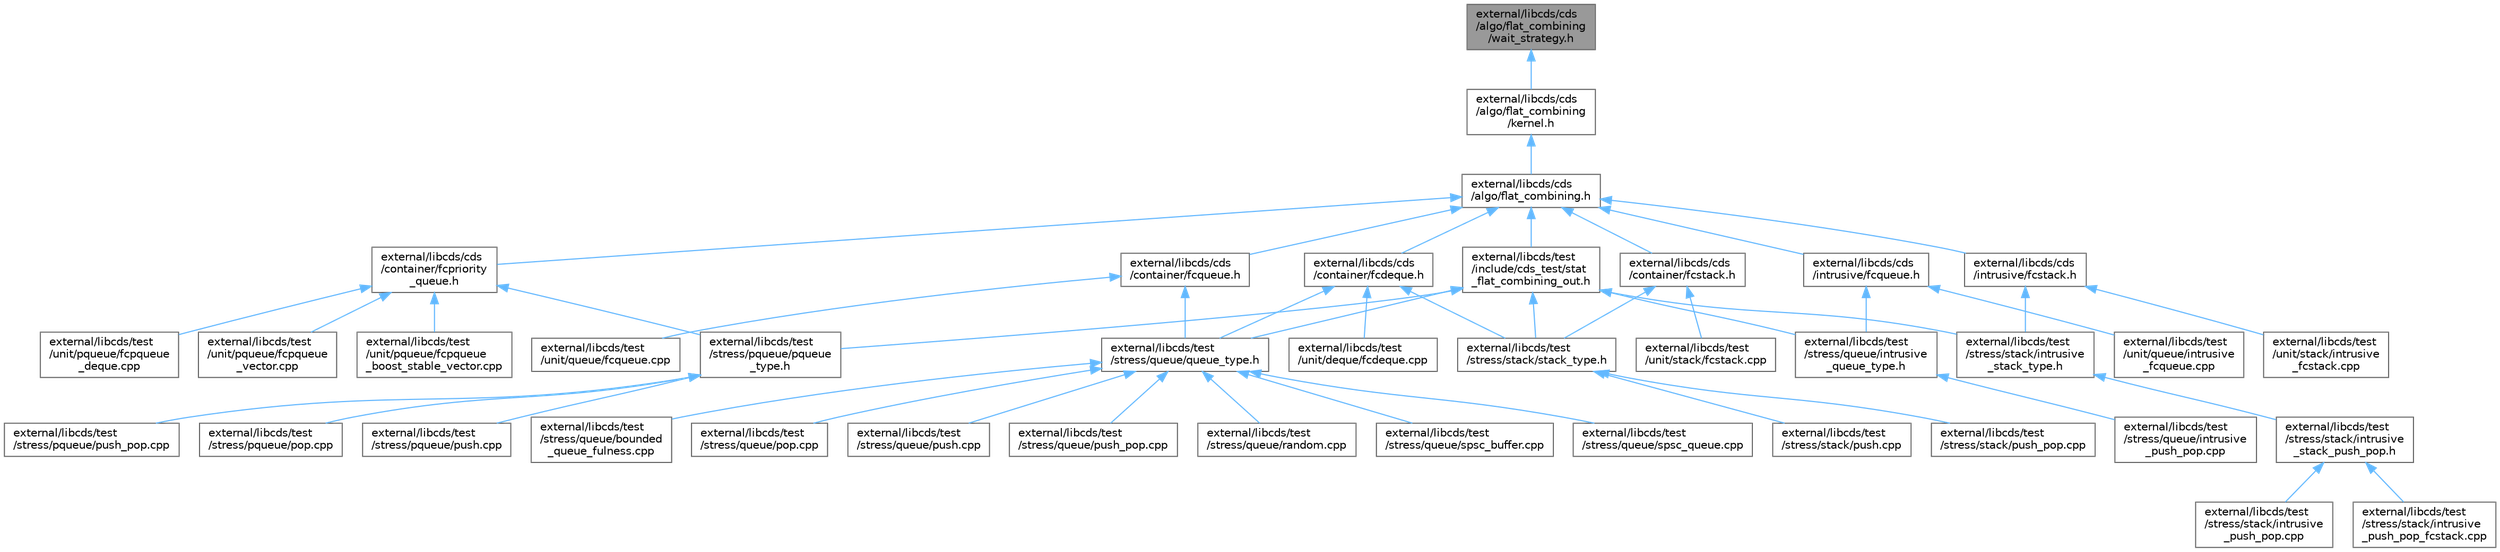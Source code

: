 digraph "external/libcds/cds/algo/flat_combining/wait_strategy.h"
{
 // LATEX_PDF_SIZE
  bgcolor="transparent";
  edge [fontname=Helvetica,fontsize=10,labelfontname=Helvetica,labelfontsize=10];
  node [fontname=Helvetica,fontsize=10,shape=box,height=0.2,width=0.4];
  Node1 [id="Node000001",label="external/libcds/cds\l/algo/flat_combining\l/wait_strategy.h",height=0.2,width=0.4,color="gray40", fillcolor="grey60", style="filled", fontcolor="black",tooltip=" "];
  Node1 -> Node2 [id="edge1_Node000001_Node000002",dir="back",color="steelblue1",style="solid",tooltip=" "];
  Node2 [id="Node000002",label="external/libcds/cds\l/algo/flat_combining\l/kernel.h",height=0.2,width=0.4,color="grey40", fillcolor="white", style="filled",URL="$libcds_2cds_2algo_2flat__combining_2kernel_8h.html",tooltip=" "];
  Node2 -> Node3 [id="edge2_Node000002_Node000003",dir="back",color="steelblue1",style="solid",tooltip=" "];
  Node3 [id="Node000003",label="external/libcds/cds\l/algo/flat_combining.h",height=0.2,width=0.4,color="grey40", fillcolor="white", style="filled",URL="$flat__combining_8h.html",tooltip=" "];
  Node3 -> Node4 [id="edge3_Node000003_Node000004",dir="back",color="steelblue1",style="solid",tooltip=" "];
  Node4 [id="Node000004",label="external/libcds/cds\l/container/fcdeque.h",height=0.2,width=0.4,color="grey40", fillcolor="white", style="filled",URL="$fcdeque_8h.html",tooltip=" "];
  Node4 -> Node5 [id="edge4_Node000004_Node000005",dir="back",color="steelblue1",style="solid",tooltip=" "];
  Node5 [id="Node000005",label="external/libcds/test\l/stress/queue/queue_type.h",height=0.2,width=0.4,color="grey40", fillcolor="white", style="filled",URL="$queue__type_8h.html",tooltip=" "];
  Node5 -> Node6 [id="edge5_Node000005_Node000006",dir="back",color="steelblue1",style="solid",tooltip=" "];
  Node6 [id="Node000006",label="external/libcds/test\l/stress/queue/bounded\l_queue_fulness.cpp",height=0.2,width=0.4,color="grey40", fillcolor="white", style="filled",URL="$bounded__queue__fulness_8cpp.html",tooltip=" "];
  Node5 -> Node7 [id="edge6_Node000005_Node000007",dir="back",color="steelblue1",style="solid",tooltip=" "];
  Node7 [id="Node000007",label="external/libcds/test\l/stress/queue/pop.cpp",height=0.2,width=0.4,color="grey40", fillcolor="white", style="filled",URL="$queue_2pop_8cpp.html",tooltip=" "];
  Node5 -> Node8 [id="edge7_Node000005_Node000008",dir="back",color="steelblue1",style="solid",tooltip=" "];
  Node8 [id="Node000008",label="external/libcds/test\l/stress/queue/push.cpp",height=0.2,width=0.4,color="grey40", fillcolor="white", style="filled",URL="$queue_2push_8cpp.html",tooltip=" "];
  Node5 -> Node9 [id="edge8_Node000005_Node000009",dir="back",color="steelblue1",style="solid",tooltip=" "];
  Node9 [id="Node000009",label="external/libcds/test\l/stress/queue/push_pop.cpp",height=0.2,width=0.4,color="grey40", fillcolor="white", style="filled",URL="$queue_2push__pop_8cpp.html",tooltip=" "];
  Node5 -> Node10 [id="edge9_Node000005_Node000010",dir="back",color="steelblue1",style="solid",tooltip=" "];
  Node10 [id="Node000010",label="external/libcds/test\l/stress/queue/random.cpp",height=0.2,width=0.4,color="grey40", fillcolor="white", style="filled",URL="$random_8cpp.html",tooltip=" "];
  Node5 -> Node11 [id="edge10_Node000005_Node000011",dir="back",color="steelblue1",style="solid",tooltip=" "];
  Node11 [id="Node000011",label="external/libcds/test\l/stress/queue/spsc_buffer.cpp",height=0.2,width=0.4,color="grey40", fillcolor="white", style="filled",URL="$spsc__buffer_8cpp.html",tooltip=" "];
  Node5 -> Node12 [id="edge11_Node000005_Node000012",dir="back",color="steelblue1",style="solid",tooltip=" "];
  Node12 [id="Node000012",label="external/libcds/test\l/stress/queue/spsc_queue.cpp",height=0.2,width=0.4,color="grey40", fillcolor="white", style="filled",URL="$spsc__queue_8cpp.html",tooltip=" "];
  Node4 -> Node13 [id="edge12_Node000004_Node000013",dir="back",color="steelblue1",style="solid",tooltip=" "];
  Node13 [id="Node000013",label="external/libcds/test\l/stress/stack/stack_type.h",height=0.2,width=0.4,color="grey40", fillcolor="white", style="filled",URL="$stack__type_8h.html",tooltip=" "];
  Node13 -> Node14 [id="edge13_Node000013_Node000014",dir="back",color="steelblue1",style="solid",tooltip=" "];
  Node14 [id="Node000014",label="external/libcds/test\l/stress/stack/push.cpp",height=0.2,width=0.4,color="grey40", fillcolor="white", style="filled",URL="$stack_2push_8cpp.html",tooltip=" "];
  Node13 -> Node15 [id="edge14_Node000013_Node000015",dir="back",color="steelblue1",style="solid",tooltip=" "];
  Node15 [id="Node000015",label="external/libcds/test\l/stress/stack/push_pop.cpp",height=0.2,width=0.4,color="grey40", fillcolor="white", style="filled",URL="$stack_2push__pop_8cpp.html",tooltip=" "];
  Node4 -> Node16 [id="edge15_Node000004_Node000016",dir="back",color="steelblue1",style="solid",tooltip=" "];
  Node16 [id="Node000016",label="external/libcds/test\l/unit/deque/fcdeque.cpp",height=0.2,width=0.4,color="grey40", fillcolor="white", style="filled",URL="$fcdeque_8cpp.html",tooltip=" "];
  Node3 -> Node17 [id="edge16_Node000003_Node000017",dir="back",color="steelblue1",style="solid",tooltip=" "];
  Node17 [id="Node000017",label="external/libcds/cds\l/container/fcpriority\l_queue.h",height=0.2,width=0.4,color="grey40", fillcolor="white", style="filled",URL="$fcpriority__queue_8h.html",tooltip=" "];
  Node17 -> Node18 [id="edge17_Node000017_Node000018",dir="back",color="steelblue1",style="solid",tooltip=" "];
  Node18 [id="Node000018",label="external/libcds/test\l/stress/pqueue/pqueue\l_type.h",height=0.2,width=0.4,color="grey40", fillcolor="white", style="filled",URL="$pqueue__type_8h.html",tooltip=" "];
  Node18 -> Node19 [id="edge18_Node000018_Node000019",dir="back",color="steelblue1",style="solid",tooltip=" "];
  Node19 [id="Node000019",label="external/libcds/test\l/stress/pqueue/pop.cpp",height=0.2,width=0.4,color="grey40", fillcolor="white", style="filled",URL="$pqueue_2pop_8cpp.html",tooltip=" "];
  Node18 -> Node20 [id="edge19_Node000018_Node000020",dir="back",color="steelblue1",style="solid",tooltip=" "];
  Node20 [id="Node000020",label="external/libcds/test\l/stress/pqueue/push.cpp",height=0.2,width=0.4,color="grey40", fillcolor="white", style="filled",URL="$pqueue_2push_8cpp.html",tooltip=" "];
  Node18 -> Node21 [id="edge20_Node000018_Node000021",dir="back",color="steelblue1",style="solid",tooltip=" "];
  Node21 [id="Node000021",label="external/libcds/test\l/stress/pqueue/push_pop.cpp",height=0.2,width=0.4,color="grey40", fillcolor="white", style="filled",URL="$pqueue_2push__pop_8cpp.html",tooltip=" "];
  Node17 -> Node22 [id="edge21_Node000017_Node000022",dir="back",color="steelblue1",style="solid",tooltip=" "];
  Node22 [id="Node000022",label="external/libcds/test\l/unit/pqueue/fcpqueue\l_boost_stable_vector.cpp",height=0.2,width=0.4,color="grey40", fillcolor="white", style="filled",URL="$fcpqueue__boost__stable__vector_8cpp.html",tooltip=" "];
  Node17 -> Node23 [id="edge22_Node000017_Node000023",dir="back",color="steelblue1",style="solid",tooltip=" "];
  Node23 [id="Node000023",label="external/libcds/test\l/unit/pqueue/fcpqueue\l_deque.cpp",height=0.2,width=0.4,color="grey40", fillcolor="white", style="filled",URL="$fcpqueue__deque_8cpp.html",tooltip=" "];
  Node17 -> Node24 [id="edge23_Node000017_Node000024",dir="back",color="steelblue1",style="solid",tooltip=" "];
  Node24 [id="Node000024",label="external/libcds/test\l/unit/pqueue/fcpqueue\l_vector.cpp",height=0.2,width=0.4,color="grey40", fillcolor="white", style="filled",URL="$fcpqueue__vector_8cpp.html",tooltip=" "];
  Node3 -> Node25 [id="edge24_Node000003_Node000025",dir="back",color="steelblue1",style="solid",tooltip=" "];
  Node25 [id="Node000025",label="external/libcds/cds\l/container/fcqueue.h",height=0.2,width=0.4,color="grey40", fillcolor="white", style="filled",URL="$container_2fcqueue_8h.html",tooltip=" "];
  Node25 -> Node5 [id="edge25_Node000025_Node000005",dir="back",color="steelblue1",style="solid",tooltip=" "];
  Node25 -> Node26 [id="edge26_Node000025_Node000026",dir="back",color="steelblue1",style="solid",tooltip=" "];
  Node26 [id="Node000026",label="external/libcds/test\l/unit/queue/fcqueue.cpp",height=0.2,width=0.4,color="grey40", fillcolor="white", style="filled",URL="$fcqueue_8cpp.html",tooltip=" "];
  Node3 -> Node27 [id="edge27_Node000003_Node000027",dir="back",color="steelblue1",style="solid",tooltip=" "];
  Node27 [id="Node000027",label="external/libcds/cds\l/container/fcstack.h",height=0.2,width=0.4,color="grey40", fillcolor="white", style="filled",URL="$container_2fcstack_8h.html",tooltip=" "];
  Node27 -> Node13 [id="edge28_Node000027_Node000013",dir="back",color="steelblue1",style="solid",tooltip=" "];
  Node27 -> Node28 [id="edge29_Node000027_Node000028",dir="back",color="steelblue1",style="solid",tooltip=" "];
  Node28 [id="Node000028",label="external/libcds/test\l/unit/stack/fcstack.cpp",height=0.2,width=0.4,color="grey40", fillcolor="white", style="filled",URL="$fcstack_8cpp.html",tooltip=" "];
  Node3 -> Node29 [id="edge30_Node000003_Node000029",dir="back",color="steelblue1",style="solid",tooltip=" "];
  Node29 [id="Node000029",label="external/libcds/cds\l/intrusive/fcqueue.h",height=0.2,width=0.4,color="grey40", fillcolor="white", style="filled",URL="$intrusive_2fcqueue_8h.html",tooltip=" "];
  Node29 -> Node30 [id="edge31_Node000029_Node000030",dir="back",color="steelblue1",style="solid",tooltip=" "];
  Node30 [id="Node000030",label="external/libcds/test\l/stress/queue/intrusive\l_queue_type.h",height=0.2,width=0.4,color="grey40", fillcolor="white", style="filled",URL="$intrusive__queue__type_8h.html",tooltip=" "];
  Node30 -> Node31 [id="edge32_Node000030_Node000031",dir="back",color="steelblue1",style="solid",tooltip=" "];
  Node31 [id="Node000031",label="external/libcds/test\l/stress/queue/intrusive\l_push_pop.cpp",height=0.2,width=0.4,color="grey40", fillcolor="white", style="filled",URL="$queue_2intrusive__push__pop_8cpp.html",tooltip=" "];
  Node29 -> Node32 [id="edge33_Node000029_Node000032",dir="back",color="steelblue1",style="solid",tooltip=" "];
  Node32 [id="Node000032",label="external/libcds/test\l/unit/queue/intrusive\l_fcqueue.cpp",height=0.2,width=0.4,color="grey40", fillcolor="white", style="filled",URL="$intrusive__fcqueue_8cpp.html",tooltip=" "];
  Node3 -> Node33 [id="edge34_Node000003_Node000033",dir="back",color="steelblue1",style="solid",tooltip=" "];
  Node33 [id="Node000033",label="external/libcds/cds\l/intrusive/fcstack.h",height=0.2,width=0.4,color="grey40", fillcolor="white", style="filled",URL="$intrusive_2fcstack_8h.html",tooltip=" "];
  Node33 -> Node34 [id="edge35_Node000033_Node000034",dir="back",color="steelblue1",style="solid",tooltip=" "];
  Node34 [id="Node000034",label="external/libcds/test\l/stress/stack/intrusive\l_stack_type.h",height=0.2,width=0.4,color="grey40", fillcolor="white", style="filled",URL="$intrusive__stack__type_8h.html",tooltip=" "];
  Node34 -> Node35 [id="edge36_Node000034_Node000035",dir="back",color="steelblue1",style="solid",tooltip=" "];
  Node35 [id="Node000035",label="external/libcds/test\l/stress/stack/intrusive\l_stack_push_pop.h",height=0.2,width=0.4,color="grey40", fillcolor="white", style="filled",URL="$intrusive__stack__push__pop_8h.html",tooltip=" "];
  Node35 -> Node36 [id="edge37_Node000035_Node000036",dir="back",color="steelblue1",style="solid",tooltip=" "];
  Node36 [id="Node000036",label="external/libcds/test\l/stress/stack/intrusive\l_push_pop.cpp",height=0.2,width=0.4,color="grey40", fillcolor="white", style="filled",URL="$stack_2intrusive__push__pop_8cpp.html",tooltip=" "];
  Node35 -> Node37 [id="edge38_Node000035_Node000037",dir="back",color="steelblue1",style="solid",tooltip=" "];
  Node37 [id="Node000037",label="external/libcds/test\l/stress/stack/intrusive\l_push_pop_fcstack.cpp",height=0.2,width=0.4,color="grey40", fillcolor="white", style="filled",URL="$intrusive__push__pop__fcstack_8cpp.html",tooltip=" "];
  Node33 -> Node38 [id="edge39_Node000033_Node000038",dir="back",color="steelblue1",style="solid",tooltip=" "];
  Node38 [id="Node000038",label="external/libcds/test\l/unit/stack/intrusive\l_fcstack.cpp",height=0.2,width=0.4,color="grey40", fillcolor="white", style="filled",URL="$intrusive__fcstack_8cpp.html",tooltip=" "];
  Node3 -> Node39 [id="edge40_Node000003_Node000039",dir="back",color="steelblue1",style="solid",tooltip=" "];
  Node39 [id="Node000039",label="external/libcds/test\l/include/cds_test/stat\l_flat_combining_out.h",height=0.2,width=0.4,color="grey40", fillcolor="white", style="filled",URL="$stat__flat__combining__out_8h.html",tooltip=" "];
  Node39 -> Node18 [id="edge41_Node000039_Node000018",dir="back",color="steelblue1",style="solid",tooltip=" "];
  Node39 -> Node30 [id="edge42_Node000039_Node000030",dir="back",color="steelblue1",style="solid",tooltip=" "];
  Node39 -> Node5 [id="edge43_Node000039_Node000005",dir="back",color="steelblue1",style="solid",tooltip=" "];
  Node39 -> Node34 [id="edge44_Node000039_Node000034",dir="back",color="steelblue1",style="solid",tooltip=" "];
  Node39 -> Node13 [id="edge45_Node000039_Node000013",dir="back",color="steelblue1",style="solid",tooltip=" "];
}
